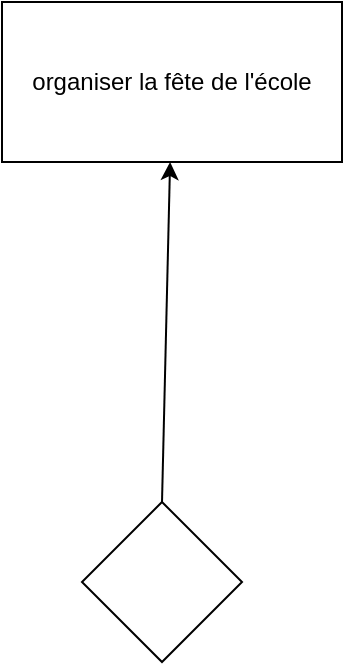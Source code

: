 <mxfile version="24.7.14">
  <diagram name="Page-1" id="z2y8UhdyuLHkQ6Cp_Rr-">
    <mxGraphModel dx="1434" dy="721" grid="1" gridSize="10" guides="1" tooltips="1" connect="1" arrows="1" fold="1" page="1" pageScale="1" pageWidth="827" pageHeight="1169" math="0" shadow="0">
      <root>
        <mxCell id="0" />
        <mxCell id="1" parent="0" />
        <mxCell id="OBkY2kfPxW0D6PysHh5G-2" value="organiser la fête de l&#39;école" style="rounded=0;whiteSpace=wrap;html=1;" parent="1" vertex="1">
          <mxGeometry x="330" y="90" width="170" height="80" as="geometry" />
        </mxCell>
        <mxCell id="jxlgiE20wNtmNgoKEFuO-1" value="" style="rhombus;whiteSpace=wrap;html=1;" vertex="1" parent="1">
          <mxGeometry x="370" y="340" width="80" height="80" as="geometry" />
        </mxCell>
        <mxCell id="jxlgiE20wNtmNgoKEFuO-3" value="" style="endArrow=classic;html=1;rounded=0;exitX=0.5;exitY=0;exitDx=0;exitDy=0;" edge="1" parent="1" source="jxlgiE20wNtmNgoKEFuO-1" target="OBkY2kfPxW0D6PysHh5G-2">
          <mxGeometry width="50" height="50" relative="1" as="geometry">
            <mxPoint x="390" y="400" as="sourcePoint" />
            <mxPoint x="440" y="350" as="targetPoint" />
          </mxGeometry>
        </mxCell>
      </root>
    </mxGraphModel>
  </diagram>
</mxfile>
